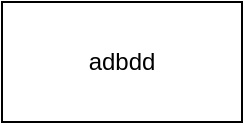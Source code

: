 <mxfile version="21.7.2" type="github">
  <diagram id="KtHXuoV6Bw1JJSfrgYwb" name="Page-1">
    <mxGraphModel dx="1014" dy="761" grid="1" gridSize="10" guides="1" tooltips="1" connect="1" arrows="1" fold="1" page="1" pageScale="1" pageWidth="827" pageHeight="1169" math="0" shadow="0">
      <root>
        <mxCell id="0" />
        <mxCell id="1" parent="0" />
        <mxCell id="2" value="adbdd" style="rounded=0;whiteSpace=wrap;html=1;" parent="1" vertex="1">
          <mxGeometry x="60" y="110" width="120" height="60" as="geometry" />
        </mxCell>
      </root>
    </mxGraphModel>
  </diagram>
</mxfile>
